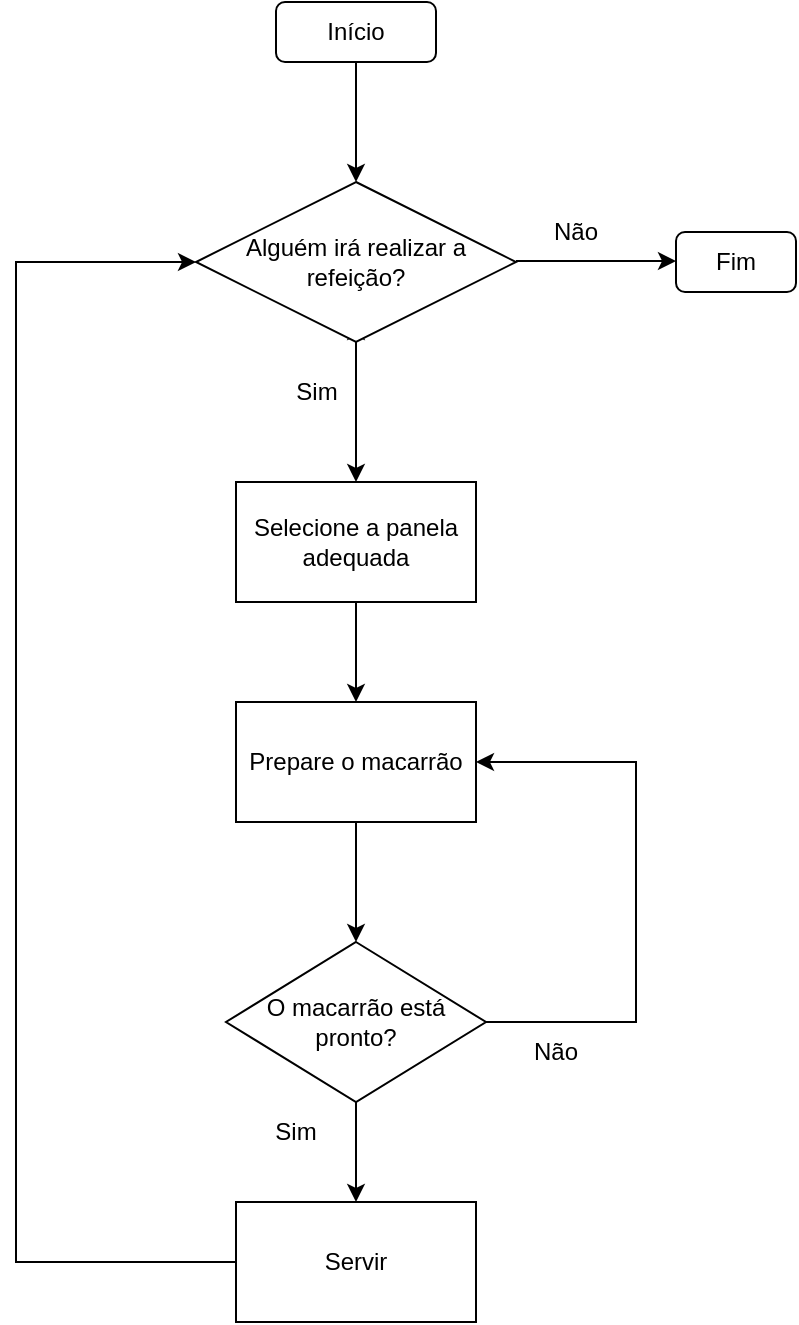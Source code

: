 <mxfile version="21.1.0" type="github">
  <diagram name="Página-1" id="8fobGjQyx9hb0dI4g2xV">
    <mxGraphModel dx="880" dy="444" grid="1" gridSize="10" guides="1" tooltips="1" connect="1" arrows="1" fold="1" page="1" pageScale="1" pageWidth="827" pageHeight="1169" math="0" shadow="0">
      <root>
        <mxCell id="0" />
        <mxCell id="1" parent="0" />
        <mxCell id="3eVp9thDMb4RQ95dwbZt-1" value="Início" style="rounded=1;whiteSpace=wrap;html=1;" vertex="1" parent="1">
          <mxGeometry x="330" y="20" width="80" height="30" as="geometry" />
        </mxCell>
        <mxCell id="3eVp9thDMb4RQ95dwbZt-5" value="" style="endArrow=classic;html=1;rounded=0;exitX=0.5;exitY=1;exitDx=0;exitDy=0;" edge="1" parent="1" source="3eVp9thDMb4RQ95dwbZt-1">
          <mxGeometry width="50" height="50" relative="1" as="geometry">
            <mxPoint x="390" y="260" as="sourcePoint" />
            <mxPoint x="370" y="110" as="targetPoint" />
            <Array as="points">
              <mxPoint x="370" y="90" />
            </Array>
          </mxGeometry>
        </mxCell>
        <mxCell id="3eVp9thDMb4RQ95dwbZt-8" value="" style="endArrow=classic;html=1;rounded=0;entryX=0.5;entryY=0;entryDx=0;entryDy=0;exitX=0.5;exitY=1;exitDx=0;exitDy=0;" edge="1" parent="1" source="3eVp9thDMb4RQ95dwbZt-17" target="3eVp9thDMb4RQ95dwbZt-10">
          <mxGeometry width="50" height="50" relative="1" as="geometry">
            <mxPoint x="440" y="190" as="sourcePoint" />
            <mxPoint x="500" y="140" as="targetPoint" />
            <Array as="points" />
          </mxGeometry>
        </mxCell>
        <mxCell id="3eVp9thDMb4RQ95dwbZt-9" value="Sim" style="text;html=1;align=center;verticalAlign=middle;resizable=0;points=[];autosize=1;strokeColor=none;fillColor=none;" vertex="1" parent="1">
          <mxGeometry x="330" y="200" width="40" height="30" as="geometry" />
        </mxCell>
        <mxCell id="3eVp9thDMb4RQ95dwbZt-10" value="Selecione a panela adequada" style="rounded=0;whiteSpace=wrap;html=1;" vertex="1" parent="1">
          <mxGeometry x="310" y="260" width="120" height="60" as="geometry" />
        </mxCell>
        <mxCell id="3eVp9thDMb4RQ95dwbZt-12" value="" style="endArrow=classic;html=1;rounded=0;exitX=1;exitY=0.5;exitDx=0;exitDy=0;" edge="1" parent="1">
          <mxGeometry width="50" height="50" relative="1" as="geometry">
            <mxPoint x="450" y="149.5" as="sourcePoint" />
            <mxPoint x="530" y="149.5" as="targetPoint" />
            <Array as="points" />
          </mxGeometry>
        </mxCell>
        <mxCell id="3eVp9thDMb4RQ95dwbZt-13" value="Não" style="text;html=1;strokeColor=none;fillColor=none;align=center;verticalAlign=middle;whiteSpace=wrap;rounded=0;" vertex="1" parent="1">
          <mxGeometry x="450" y="120" width="60" height="30" as="geometry" />
        </mxCell>
        <mxCell id="3eVp9thDMb4RQ95dwbZt-14" value="Fim" style="rounded=1;whiteSpace=wrap;html=1;" vertex="1" parent="1">
          <mxGeometry x="530" y="135" width="60" height="30" as="geometry" />
        </mxCell>
        <mxCell id="3eVp9thDMb4RQ95dwbZt-19" style="edgeStyle=orthogonalEdgeStyle;rounded=0;orthogonalLoop=1;jettySize=auto;html=1;exitX=0.5;exitY=1;exitDx=0;exitDy=0;" edge="1" parent="1" source="3eVp9thDMb4RQ95dwbZt-17">
          <mxGeometry relative="1" as="geometry">
            <mxPoint x="370" y="180" as="targetPoint" />
          </mxGeometry>
        </mxCell>
        <mxCell id="3eVp9thDMb4RQ95dwbZt-17" value="Alguém irá realizar a refeição?" style="rhombus;whiteSpace=wrap;html=1;" vertex="1" parent="1">
          <mxGeometry x="290" y="110" width="160" height="80" as="geometry" />
        </mxCell>
        <mxCell id="3eVp9thDMb4RQ95dwbZt-22" value="" style="endArrow=classic;html=1;rounded=0;exitX=0.5;exitY=1;exitDx=0;exitDy=0;" edge="1" parent="1" source="3eVp9thDMb4RQ95dwbZt-10">
          <mxGeometry width="50" height="50" relative="1" as="geometry">
            <mxPoint x="390" y="450" as="sourcePoint" />
            <mxPoint x="370" y="370" as="targetPoint" />
            <Array as="points" />
          </mxGeometry>
        </mxCell>
        <mxCell id="3eVp9thDMb4RQ95dwbZt-24" value="Prepare o macarrão" style="rounded=0;whiteSpace=wrap;html=1;" vertex="1" parent="1">
          <mxGeometry x="310" y="370" width="120" height="60" as="geometry" />
        </mxCell>
        <mxCell id="3eVp9thDMb4RQ95dwbZt-25" value="" style="endArrow=classic;html=1;rounded=0;exitX=0.5;exitY=1;exitDx=0;exitDy=0;" edge="1" parent="1" source="3eVp9thDMb4RQ95dwbZt-24">
          <mxGeometry width="50" height="50" relative="1" as="geometry">
            <mxPoint x="390" y="450" as="sourcePoint" />
            <mxPoint x="370" y="490" as="targetPoint" />
          </mxGeometry>
        </mxCell>
        <mxCell id="3eVp9thDMb4RQ95dwbZt-26" value="O macarrão está pronto?" style="rhombus;whiteSpace=wrap;html=1;" vertex="1" parent="1">
          <mxGeometry x="305" y="490" width="130" height="80" as="geometry" />
        </mxCell>
        <mxCell id="3eVp9thDMb4RQ95dwbZt-28" value="" style="endArrow=classic;html=1;rounded=0;exitX=0.5;exitY=1;exitDx=0;exitDy=0;" edge="1" parent="1" source="3eVp9thDMb4RQ95dwbZt-26">
          <mxGeometry width="50" height="50" relative="1" as="geometry">
            <mxPoint x="390" y="540" as="sourcePoint" />
            <mxPoint x="370" y="620" as="targetPoint" />
          </mxGeometry>
        </mxCell>
        <mxCell id="3eVp9thDMb4RQ95dwbZt-30" value="Servir" style="rounded=0;whiteSpace=wrap;html=1;" vertex="1" parent="1">
          <mxGeometry x="310" y="620" width="120" height="60" as="geometry" />
        </mxCell>
        <mxCell id="3eVp9thDMb4RQ95dwbZt-31" value="Sim" style="text;html=1;strokeColor=none;fillColor=none;align=center;verticalAlign=middle;whiteSpace=wrap;rounded=0;" vertex="1" parent="1">
          <mxGeometry x="310" y="570" width="60" height="30" as="geometry" />
        </mxCell>
        <mxCell id="3eVp9thDMb4RQ95dwbZt-32" value="" style="endArrow=classic;html=1;rounded=0;exitX=0;exitY=0.5;exitDx=0;exitDy=0;entryX=0;entryY=0.5;entryDx=0;entryDy=0;" edge="1" parent="1" source="3eVp9thDMb4RQ95dwbZt-30" target="3eVp9thDMb4RQ95dwbZt-17">
          <mxGeometry width="50" height="50" relative="1" as="geometry">
            <mxPoint x="390" y="440" as="sourcePoint" />
            <mxPoint x="200" y="150" as="targetPoint" />
            <Array as="points">
              <mxPoint x="200" y="650" />
              <mxPoint x="200" y="150" />
            </Array>
          </mxGeometry>
        </mxCell>
        <mxCell id="3eVp9thDMb4RQ95dwbZt-33" value="" style="endArrow=classic;html=1;rounded=0;exitX=1;exitY=0.5;exitDx=0;exitDy=0;entryX=1;entryY=0.5;entryDx=0;entryDy=0;" edge="1" parent="1" source="3eVp9thDMb4RQ95dwbZt-26" target="3eVp9thDMb4RQ95dwbZt-24">
          <mxGeometry width="50" height="50" relative="1" as="geometry">
            <mxPoint x="390" y="540" as="sourcePoint" />
            <mxPoint x="530" y="400" as="targetPoint" />
            <Array as="points">
              <mxPoint x="510" y="530" />
              <mxPoint x="510" y="400" />
            </Array>
          </mxGeometry>
        </mxCell>
        <mxCell id="3eVp9thDMb4RQ95dwbZt-34" value="Não" style="text;html=1;strokeColor=none;fillColor=none;align=center;verticalAlign=middle;whiteSpace=wrap;rounded=0;" vertex="1" parent="1">
          <mxGeometry x="440" y="530" width="60" height="30" as="geometry" />
        </mxCell>
      </root>
    </mxGraphModel>
  </diagram>
</mxfile>
